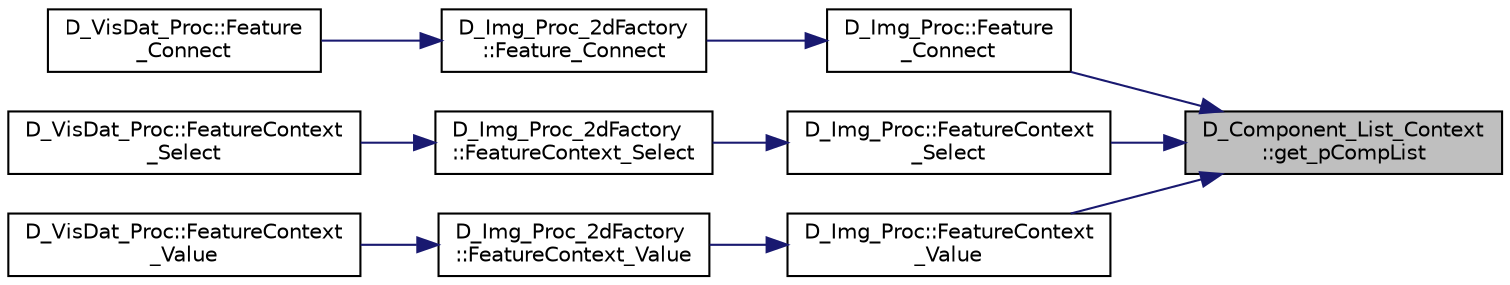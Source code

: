 digraph "D_Component_List_Context::get_pCompList"
{
 // LATEX_PDF_SIZE
  edge [fontname="Helvetica",fontsize="10",labelfontname="Helvetica",labelfontsize="10"];
  node [fontname="Helvetica",fontsize="10",shape=record];
  rankdir="RL";
  Node1 [label="D_Component_List_Context\l::get_pCompList",height=0.2,width=0.4,color="black", fillcolor="grey75", style="filled", fontcolor="black",tooltip=" "];
  Node1 -> Node2 [dir="back",color="midnightblue",fontsize="10",style="solid"];
  Node2 [label="D_Img_Proc::Feature\l_Connect",height=0.2,width=0.4,color="black", fillcolor="white", style="filled",URL="$class_d___img___proc.html#a2fb3235491fe49b807b6ec3b3b296e58",tooltip=" "];
  Node2 -> Node3 [dir="back",color="midnightblue",fontsize="10",style="solid"];
  Node3 [label="D_Img_Proc_2dFactory\l::Feature_Connect",height=0.2,width=0.4,color="black", fillcolor="white", style="filled",URL="$class_d___img___proc__2d_factory.html#a4b56fc8f6b4f1e1ec13c178c4c54b686",tooltip=" "];
  Node3 -> Node4 [dir="back",color="midnightblue",fontsize="10",style="solid"];
  Node4 [label="D_VisDat_Proc::Feature\l_Connect",height=0.2,width=0.4,color="black", fillcolor="white", style="filled",URL="$class_d___vis_dat___proc.html#ade38b9fa5e23077d18943e301cd4e064",tooltip=" "];
  Node1 -> Node5 [dir="back",color="midnightblue",fontsize="10",style="solid"];
  Node5 [label="D_Img_Proc::FeatureContext\l_Select",height=0.2,width=0.4,color="black", fillcolor="white", style="filled",URL="$class_d___img___proc.html#a6e02688f3e784e51e99d5fa5344a2591",tooltip=" "];
  Node5 -> Node6 [dir="back",color="midnightblue",fontsize="10",style="solid"];
  Node6 [label="D_Img_Proc_2dFactory\l::FeatureContext_Select",height=0.2,width=0.4,color="black", fillcolor="white", style="filled",URL="$class_d___img___proc__2d_factory.html#a824b4147ec8b22e7c5cacbfa69b6c037",tooltip=" "];
  Node6 -> Node7 [dir="back",color="midnightblue",fontsize="10",style="solid"];
  Node7 [label="D_VisDat_Proc::FeatureContext\l_Select",height=0.2,width=0.4,color="black", fillcolor="white", style="filled",URL="$class_d___vis_dat___proc.html#aa41193b2244353085c67423ef56f0174",tooltip=" "];
  Node1 -> Node8 [dir="back",color="midnightblue",fontsize="10",style="solid"];
  Node8 [label="D_Img_Proc::FeatureContext\l_Value",height=0.2,width=0.4,color="black", fillcolor="white", style="filled",URL="$class_d___img___proc.html#a868909a4e6061da9354ff018d8086cdc",tooltip=" "];
  Node8 -> Node9 [dir="back",color="midnightblue",fontsize="10",style="solid"];
  Node9 [label="D_Img_Proc_2dFactory\l::FeatureContext_Value",height=0.2,width=0.4,color="black", fillcolor="white", style="filled",URL="$class_d___img___proc__2d_factory.html#aeea765d90ae64a5f468bb74979856d80",tooltip=" "];
  Node9 -> Node10 [dir="back",color="midnightblue",fontsize="10",style="solid"];
  Node10 [label="D_VisDat_Proc::FeatureContext\l_Value",height=0.2,width=0.4,color="black", fillcolor="white", style="filled",URL="$class_d___vis_dat___proc.html#a0f97a5e04ca3f7b8d23f67cd86128398",tooltip=" "];
}
